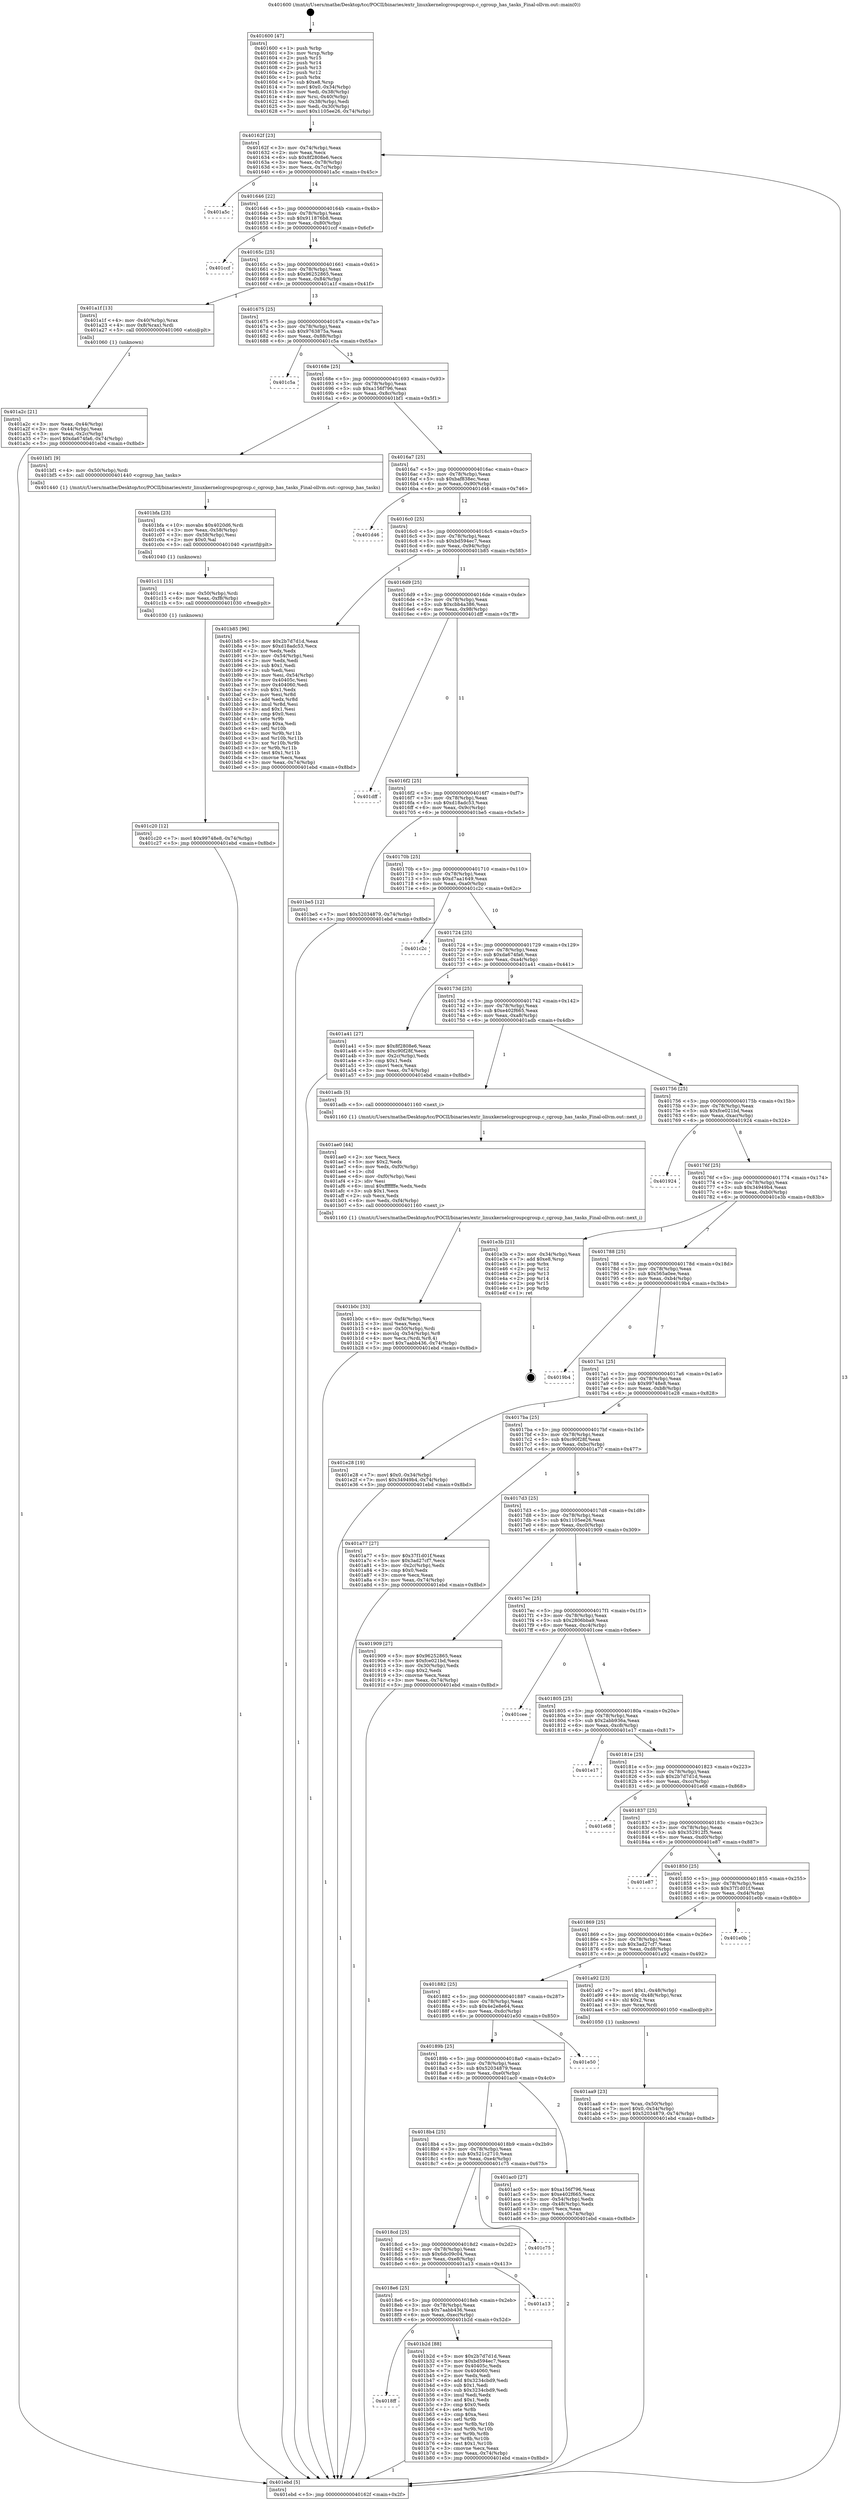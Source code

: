 digraph "0x401600" {
  label = "0x401600 (/mnt/c/Users/mathe/Desktop/tcc/POCII/binaries/extr_linuxkernelcgroupcgroup.c_cgroup_has_tasks_Final-ollvm.out::main(0))"
  labelloc = "t"
  node[shape=record]

  Entry [label="",width=0.3,height=0.3,shape=circle,fillcolor=black,style=filled]
  "0x40162f" [label="{
     0x40162f [23]\l
     | [instrs]\l
     &nbsp;&nbsp;0x40162f \<+3\>: mov -0x74(%rbp),%eax\l
     &nbsp;&nbsp;0x401632 \<+2\>: mov %eax,%ecx\l
     &nbsp;&nbsp;0x401634 \<+6\>: sub $0x8f2808e6,%ecx\l
     &nbsp;&nbsp;0x40163a \<+3\>: mov %eax,-0x78(%rbp)\l
     &nbsp;&nbsp;0x40163d \<+3\>: mov %ecx,-0x7c(%rbp)\l
     &nbsp;&nbsp;0x401640 \<+6\>: je 0000000000401a5c \<main+0x45c\>\l
  }"]
  "0x401a5c" [label="{
     0x401a5c\l
  }", style=dashed]
  "0x401646" [label="{
     0x401646 [22]\l
     | [instrs]\l
     &nbsp;&nbsp;0x401646 \<+5\>: jmp 000000000040164b \<main+0x4b\>\l
     &nbsp;&nbsp;0x40164b \<+3\>: mov -0x78(%rbp),%eax\l
     &nbsp;&nbsp;0x40164e \<+5\>: sub $0x911876b8,%eax\l
     &nbsp;&nbsp;0x401653 \<+3\>: mov %eax,-0x80(%rbp)\l
     &nbsp;&nbsp;0x401656 \<+6\>: je 0000000000401ccf \<main+0x6cf\>\l
  }"]
  Exit [label="",width=0.3,height=0.3,shape=circle,fillcolor=black,style=filled,peripheries=2]
  "0x401ccf" [label="{
     0x401ccf\l
  }", style=dashed]
  "0x40165c" [label="{
     0x40165c [25]\l
     | [instrs]\l
     &nbsp;&nbsp;0x40165c \<+5\>: jmp 0000000000401661 \<main+0x61\>\l
     &nbsp;&nbsp;0x401661 \<+3\>: mov -0x78(%rbp),%eax\l
     &nbsp;&nbsp;0x401664 \<+5\>: sub $0x96252865,%eax\l
     &nbsp;&nbsp;0x401669 \<+6\>: mov %eax,-0x84(%rbp)\l
     &nbsp;&nbsp;0x40166f \<+6\>: je 0000000000401a1f \<main+0x41f\>\l
  }"]
  "0x401c20" [label="{
     0x401c20 [12]\l
     | [instrs]\l
     &nbsp;&nbsp;0x401c20 \<+7\>: movl $0x99748e8,-0x74(%rbp)\l
     &nbsp;&nbsp;0x401c27 \<+5\>: jmp 0000000000401ebd \<main+0x8bd\>\l
  }"]
  "0x401a1f" [label="{
     0x401a1f [13]\l
     | [instrs]\l
     &nbsp;&nbsp;0x401a1f \<+4\>: mov -0x40(%rbp),%rax\l
     &nbsp;&nbsp;0x401a23 \<+4\>: mov 0x8(%rax),%rdi\l
     &nbsp;&nbsp;0x401a27 \<+5\>: call 0000000000401060 \<atoi@plt\>\l
     | [calls]\l
     &nbsp;&nbsp;0x401060 \{1\} (unknown)\l
  }"]
  "0x401675" [label="{
     0x401675 [25]\l
     | [instrs]\l
     &nbsp;&nbsp;0x401675 \<+5\>: jmp 000000000040167a \<main+0x7a\>\l
     &nbsp;&nbsp;0x40167a \<+3\>: mov -0x78(%rbp),%eax\l
     &nbsp;&nbsp;0x40167d \<+5\>: sub $0x9763875a,%eax\l
     &nbsp;&nbsp;0x401682 \<+6\>: mov %eax,-0x88(%rbp)\l
     &nbsp;&nbsp;0x401688 \<+6\>: je 0000000000401c5a \<main+0x65a\>\l
  }"]
  "0x401c11" [label="{
     0x401c11 [15]\l
     | [instrs]\l
     &nbsp;&nbsp;0x401c11 \<+4\>: mov -0x50(%rbp),%rdi\l
     &nbsp;&nbsp;0x401c15 \<+6\>: mov %eax,-0xf8(%rbp)\l
     &nbsp;&nbsp;0x401c1b \<+5\>: call 0000000000401030 \<free@plt\>\l
     | [calls]\l
     &nbsp;&nbsp;0x401030 \{1\} (unknown)\l
  }"]
  "0x401c5a" [label="{
     0x401c5a\l
  }", style=dashed]
  "0x40168e" [label="{
     0x40168e [25]\l
     | [instrs]\l
     &nbsp;&nbsp;0x40168e \<+5\>: jmp 0000000000401693 \<main+0x93\>\l
     &nbsp;&nbsp;0x401693 \<+3\>: mov -0x78(%rbp),%eax\l
     &nbsp;&nbsp;0x401696 \<+5\>: sub $0xa156f796,%eax\l
     &nbsp;&nbsp;0x40169b \<+6\>: mov %eax,-0x8c(%rbp)\l
     &nbsp;&nbsp;0x4016a1 \<+6\>: je 0000000000401bf1 \<main+0x5f1\>\l
  }"]
  "0x401bfa" [label="{
     0x401bfa [23]\l
     | [instrs]\l
     &nbsp;&nbsp;0x401bfa \<+10\>: movabs $0x4020d6,%rdi\l
     &nbsp;&nbsp;0x401c04 \<+3\>: mov %eax,-0x58(%rbp)\l
     &nbsp;&nbsp;0x401c07 \<+3\>: mov -0x58(%rbp),%esi\l
     &nbsp;&nbsp;0x401c0a \<+2\>: mov $0x0,%al\l
     &nbsp;&nbsp;0x401c0c \<+5\>: call 0000000000401040 \<printf@plt\>\l
     | [calls]\l
     &nbsp;&nbsp;0x401040 \{1\} (unknown)\l
  }"]
  "0x401bf1" [label="{
     0x401bf1 [9]\l
     | [instrs]\l
     &nbsp;&nbsp;0x401bf1 \<+4\>: mov -0x50(%rbp),%rdi\l
     &nbsp;&nbsp;0x401bf5 \<+5\>: call 0000000000401440 \<cgroup_has_tasks\>\l
     | [calls]\l
     &nbsp;&nbsp;0x401440 \{1\} (/mnt/c/Users/mathe/Desktop/tcc/POCII/binaries/extr_linuxkernelcgroupcgroup.c_cgroup_has_tasks_Final-ollvm.out::cgroup_has_tasks)\l
  }"]
  "0x4016a7" [label="{
     0x4016a7 [25]\l
     | [instrs]\l
     &nbsp;&nbsp;0x4016a7 \<+5\>: jmp 00000000004016ac \<main+0xac\>\l
     &nbsp;&nbsp;0x4016ac \<+3\>: mov -0x78(%rbp),%eax\l
     &nbsp;&nbsp;0x4016af \<+5\>: sub $0xbaf838ec,%eax\l
     &nbsp;&nbsp;0x4016b4 \<+6\>: mov %eax,-0x90(%rbp)\l
     &nbsp;&nbsp;0x4016ba \<+6\>: je 0000000000401d46 \<main+0x746\>\l
  }"]
  "0x4018ff" [label="{
     0x4018ff\l
  }", style=dashed]
  "0x401d46" [label="{
     0x401d46\l
  }", style=dashed]
  "0x4016c0" [label="{
     0x4016c0 [25]\l
     | [instrs]\l
     &nbsp;&nbsp;0x4016c0 \<+5\>: jmp 00000000004016c5 \<main+0xc5\>\l
     &nbsp;&nbsp;0x4016c5 \<+3\>: mov -0x78(%rbp),%eax\l
     &nbsp;&nbsp;0x4016c8 \<+5\>: sub $0xbd594ec7,%eax\l
     &nbsp;&nbsp;0x4016cd \<+6\>: mov %eax,-0x94(%rbp)\l
     &nbsp;&nbsp;0x4016d3 \<+6\>: je 0000000000401b85 \<main+0x585\>\l
  }"]
  "0x401b2d" [label="{
     0x401b2d [88]\l
     | [instrs]\l
     &nbsp;&nbsp;0x401b2d \<+5\>: mov $0x2b7d7d1d,%eax\l
     &nbsp;&nbsp;0x401b32 \<+5\>: mov $0xbd594ec7,%ecx\l
     &nbsp;&nbsp;0x401b37 \<+7\>: mov 0x40405c,%edx\l
     &nbsp;&nbsp;0x401b3e \<+7\>: mov 0x404060,%esi\l
     &nbsp;&nbsp;0x401b45 \<+2\>: mov %edx,%edi\l
     &nbsp;&nbsp;0x401b47 \<+6\>: add $0x3234cbd9,%edi\l
     &nbsp;&nbsp;0x401b4d \<+3\>: sub $0x1,%edi\l
     &nbsp;&nbsp;0x401b50 \<+6\>: sub $0x3234cbd9,%edi\l
     &nbsp;&nbsp;0x401b56 \<+3\>: imul %edi,%edx\l
     &nbsp;&nbsp;0x401b59 \<+3\>: and $0x1,%edx\l
     &nbsp;&nbsp;0x401b5c \<+3\>: cmp $0x0,%edx\l
     &nbsp;&nbsp;0x401b5f \<+4\>: sete %r8b\l
     &nbsp;&nbsp;0x401b63 \<+3\>: cmp $0xa,%esi\l
     &nbsp;&nbsp;0x401b66 \<+4\>: setl %r9b\l
     &nbsp;&nbsp;0x401b6a \<+3\>: mov %r8b,%r10b\l
     &nbsp;&nbsp;0x401b6d \<+3\>: and %r9b,%r10b\l
     &nbsp;&nbsp;0x401b70 \<+3\>: xor %r9b,%r8b\l
     &nbsp;&nbsp;0x401b73 \<+3\>: or %r8b,%r10b\l
     &nbsp;&nbsp;0x401b76 \<+4\>: test $0x1,%r10b\l
     &nbsp;&nbsp;0x401b7a \<+3\>: cmovne %ecx,%eax\l
     &nbsp;&nbsp;0x401b7d \<+3\>: mov %eax,-0x74(%rbp)\l
     &nbsp;&nbsp;0x401b80 \<+5\>: jmp 0000000000401ebd \<main+0x8bd\>\l
  }"]
  "0x401b85" [label="{
     0x401b85 [96]\l
     | [instrs]\l
     &nbsp;&nbsp;0x401b85 \<+5\>: mov $0x2b7d7d1d,%eax\l
     &nbsp;&nbsp;0x401b8a \<+5\>: mov $0xd18adc53,%ecx\l
     &nbsp;&nbsp;0x401b8f \<+2\>: xor %edx,%edx\l
     &nbsp;&nbsp;0x401b91 \<+3\>: mov -0x54(%rbp),%esi\l
     &nbsp;&nbsp;0x401b94 \<+2\>: mov %edx,%edi\l
     &nbsp;&nbsp;0x401b96 \<+3\>: sub $0x1,%edi\l
     &nbsp;&nbsp;0x401b99 \<+2\>: sub %edi,%esi\l
     &nbsp;&nbsp;0x401b9b \<+3\>: mov %esi,-0x54(%rbp)\l
     &nbsp;&nbsp;0x401b9e \<+7\>: mov 0x40405c,%esi\l
     &nbsp;&nbsp;0x401ba5 \<+7\>: mov 0x404060,%edi\l
     &nbsp;&nbsp;0x401bac \<+3\>: sub $0x1,%edx\l
     &nbsp;&nbsp;0x401baf \<+3\>: mov %esi,%r8d\l
     &nbsp;&nbsp;0x401bb2 \<+3\>: add %edx,%r8d\l
     &nbsp;&nbsp;0x401bb5 \<+4\>: imul %r8d,%esi\l
     &nbsp;&nbsp;0x401bb9 \<+3\>: and $0x1,%esi\l
     &nbsp;&nbsp;0x401bbc \<+3\>: cmp $0x0,%esi\l
     &nbsp;&nbsp;0x401bbf \<+4\>: sete %r9b\l
     &nbsp;&nbsp;0x401bc3 \<+3\>: cmp $0xa,%edi\l
     &nbsp;&nbsp;0x401bc6 \<+4\>: setl %r10b\l
     &nbsp;&nbsp;0x401bca \<+3\>: mov %r9b,%r11b\l
     &nbsp;&nbsp;0x401bcd \<+3\>: and %r10b,%r11b\l
     &nbsp;&nbsp;0x401bd0 \<+3\>: xor %r10b,%r9b\l
     &nbsp;&nbsp;0x401bd3 \<+3\>: or %r9b,%r11b\l
     &nbsp;&nbsp;0x401bd6 \<+4\>: test $0x1,%r11b\l
     &nbsp;&nbsp;0x401bda \<+3\>: cmovne %ecx,%eax\l
     &nbsp;&nbsp;0x401bdd \<+3\>: mov %eax,-0x74(%rbp)\l
     &nbsp;&nbsp;0x401be0 \<+5\>: jmp 0000000000401ebd \<main+0x8bd\>\l
  }"]
  "0x4016d9" [label="{
     0x4016d9 [25]\l
     | [instrs]\l
     &nbsp;&nbsp;0x4016d9 \<+5\>: jmp 00000000004016de \<main+0xde\>\l
     &nbsp;&nbsp;0x4016de \<+3\>: mov -0x78(%rbp),%eax\l
     &nbsp;&nbsp;0x4016e1 \<+5\>: sub $0xcbb4a386,%eax\l
     &nbsp;&nbsp;0x4016e6 \<+6\>: mov %eax,-0x98(%rbp)\l
     &nbsp;&nbsp;0x4016ec \<+6\>: je 0000000000401dff \<main+0x7ff\>\l
  }"]
  "0x4018e6" [label="{
     0x4018e6 [25]\l
     | [instrs]\l
     &nbsp;&nbsp;0x4018e6 \<+5\>: jmp 00000000004018eb \<main+0x2eb\>\l
     &nbsp;&nbsp;0x4018eb \<+3\>: mov -0x78(%rbp),%eax\l
     &nbsp;&nbsp;0x4018ee \<+5\>: sub $0x7aabb436,%eax\l
     &nbsp;&nbsp;0x4018f3 \<+6\>: mov %eax,-0xec(%rbp)\l
     &nbsp;&nbsp;0x4018f9 \<+6\>: je 0000000000401b2d \<main+0x52d\>\l
  }"]
  "0x401dff" [label="{
     0x401dff\l
  }", style=dashed]
  "0x4016f2" [label="{
     0x4016f2 [25]\l
     | [instrs]\l
     &nbsp;&nbsp;0x4016f2 \<+5\>: jmp 00000000004016f7 \<main+0xf7\>\l
     &nbsp;&nbsp;0x4016f7 \<+3\>: mov -0x78(%rbp),%eax\l
     &nbsp;&nbsp;0x4016fa \<+5\>: sub $0xd18adc53,%eax\l
     &nbsp;&nbsp;0x4016ff \<+6\>: mov %eax,-0x9c(%rbp)\l
     &nbsp;&nbsp;0x401705 \<+6\>: je 0000000000401be5 \<main+0x5e5\>\l
  }"]
  "0x401a13" [label="{
     0x401a13\l
  }", style=dashed]
  "0x401be5" [label="{
     0x401be5 [12]\l
     | [instrs]\l
     &nbsp;&nbsp;0x401be5 \<+7\>: movl $0x52034879,-0x74(%rbp)\l
     &nbsp;&nbsp;0x401bec \<+5\>: jmp 0000000000401ebd \<main+0x8bd\>\l
  }"]
  "0x40170b" [label="{
     0x40170b [25]\l
     | [instrs]\l
     &nbsp;&nbsp;0x40170b \<+5\>: jmp 0000000000401710 \<main+0x110\>\l
     &nbsp;&nbsp;0x401710 \<+3\>: mov -0x78(%rbp),%eax\l
     &nbsp;&nbsp;0x401713 \<+5\>: sub $0xd7aa1649,%eax\l
     &nbsp;&nbsp;0x401718 \<+6\>: mov %eax,-0xa0(%rbp)\l
     &nbsp;&nbsp;0x40171e \<+6\>: je 0000000000401c2c \<main+0x62c\>\l
  }"]
  "0x4018cd" [label="{
     0x4018cd [25]\l
     | [instrs]\l
     &nbsp;&nbsp;0x4018cd \<+5\>: jmp 00000000004018d2 \<main+0x2d2\>\l
     &nbsp;&nbsp;0x4018d2 \<+3\>: mov -0x78(%rbp),%eax\l
     &nbsp;&nbsp;0x4018d5 \<+5\>: sub $0x6dc09c04,%eax\l
     &nbsp;&nbsp;0x4018da \<+6\>: mov %eax,-0xe8(%rbp)\l
     &nbsp;&nbsp;0x4018e0 \<+6\>: je 0000000000401a13 \<main+0x413\>\l
  }"]
  "0x401c2c" [label="{
     0x401c2c\l
  }", style=dashed]
  "0x401724" [label="{
     0x401724 [25]\l
     | [instrs]\l
     &nbsp;&nbsp;0x401724 \<+5\>: jmp 0000000000401729 \<main+0x129\>\l
     &nbsp;&nbsp;0x401729 \<+3\>: mov -0x78(%rbp),%eax\l
     &nbsp;&nbsp;0x40172c \<+5\>: sub $0xda674fa6,%eax\l
     &nbsp;&nbsp;0x401731 \<+6\>: mov %eax,-0xa4(%rbp)\l
     &nbsp;&nbsp;0x401737 \<+6\>: je 0000000000401a41 \<main+0x441\>\l
  }"]
  "0x401c75" [label="{
     0x401c75\l
  }", style=dashed]
  "0x401a41" [label="{
     0x401a41 [27]\l
     | [instrs]\l
     &nbsp;&nbsp;0x401a41 \<+5\>: mov $0x8f2808e6,%eax\l
     &nbsp;&nbsp;0x401a46 \<+5\>: mov $0xc90f28f,%ecx\l
     &nbsp;&nbsp;0x401a4b \<+3\>: mov -0x2c(%rbp),%edx\l
     &nbsp;&nbsp;0x401a4e \<+3\>: cmp $0x1,%edx\l
     &nbsp;&nbsp;0x401a51 \<+3\>: cmovl %ecx,%eax\l
     &nbsp;&nbsp;0x401a54 \<+3\>: mov %eax,-0x74(%rbp)\l
     &nbsp;&nbsp;0x401a57 \<+5\>: jmp 0000000000401ebd \<main+0x8bd\>\l
  }"]
  "0x40173d" [label="{
     0x40173d [25]\l
     | [instrs]\l
     &nbsp;&nbsp;0x40173d \<+5\>: jmp 0000000000401742 \<main+0x142\>\l
     &nbsp;&nbsp;0x401742 \<+3\>: mov -0x78(%rbp),%eax\l
     &nbsp;&nbsp;0x401745 \<+5\>: sub $0xe402f665,%eax\l
     &nbsp;&nbsp;0x40174a \<+6\>: mov %eax,-0xa8(%rbp)\l
     &nbsp;&nbsp;0x401750 \<+6\>: je 0000000000401adb \<main+0x4db\>\l
  }"]
  "0x401b0c" [label="{
     0x401b0c [33]\l
     | [instrs]\l
     &nbsp;&nbsp;0x401b0c \<+6\>: mov -0xf4(%rbp),%ecx\l
     &nbsp;&nbsp;0x401b12 \<+3\>: imul %eax,%ecx\l
     &nbsp;&nbsp;0x401b15 \<+4\>: mov -0x50(%rbp),%rdi\l
     &nbsp;&nbsp;0x401b19 \<+4\>: movslq -0x54(%rbp),%r8\l
     &nbsp;&nbsp;0x401b1d \<+4\>: mov %ecx,(%rdi,%r8,4)\l
     &nbsp;&nbsp;0x401b21 \<+7\>: movl $0x7aabb436,-0x74(%rbp)\l
     &nbsp;&nbsp;0x401b28 \<+5\>: jmp 0000000000401ebd \<main+0x8bd\>\l
  }"]
  "0x401adb" [label="{
     0x401adb [5]\l
     | [instrs]\l
     &nbsp;&nbsp;0x401adb \<+5\>: call 0000000000401160 \<next_i\>\l
     | [calls]\l
     &nbsp;&nbsp;0x401160 \{1\} (/mnt/c/Users/mathe/Desktop/tcc/POCII/binaries/extr_linuxkernelcgroupcgroup.c_cgroup_has_tasks_Final-ollvm.out::next_i)\l
  }"]
  "0x401756" [label="{
     0x401756 [25]\l
     | [instrs]\l
     &nbsp;&nbsp;0x401756 \<+5\>: jmp 000000000040175b \<main+0x15b\>\l
     &nbsp;&nbsp;0x40175b \<+3\>: mov -0x78(%rbp),%eax\l
     &nbsp;&nbsp;0x40175e \<+5\>: sub $0xfce021bd,%eax\l
     &nbsp;&nbsp;0x401763 \<+6\>: mov %eax,-0xac(%rbp)\l
     &nbsp;&nbsp;0x401769 \<+6\>: je 0000000000401924 \<main+0x324\>\l
  }"]
  "0x401ae0" [label="{
     0x401ae0 [44]\l
     | [instrs]\l
     &nbsp;&nbsp;0x401ae0 \<+2\>: xor %ecx,%ecx\l
     &nbsp;&nbsp;0x401ae2 \<+5\>: mov $0x2,%edx\l
     &nbsp;&nbsp;0x401ae7 \<+6\>: mov %edx,-0xf0(%rbp)\l
     &nbsp;&nbsp;0x401aed \<+1\>: cltd\l
     &nbsp;&nbsp;0x401aee \<+6\>: mov -0xf0(%rbp),%esi\l
     &nbsp;&nbsp;0x401af4 \<+2\>: idiv %esi\l
     &nbsp;&nbsp;0x401af6 \<+6\>: imul $0xfffffffe,%edx,%edx\l
     &nbsp;&nbsp;0x401afc \<+3\>: sub $0x1,%ecx\l
     &nbsp;&nbsp;0x401aff \<+2\>: sub %ecx,%edx\l
     &nbsp;&nbsp;0x401b01 \<+6\>: mov %edx,-0xf4(%rbp)\l
     &nbsp;&nbsp;0x401b07 \<+5\>: call 0000000000401160 \<next_i\>\l
     | [calls]\l
     &nbsp;&nbsp;0x401160 \{1\} (/mnt/c/Users/mathe/Desktop/tcc/POCII/binaries/extr_linuxkernelcgroupcgroup.c_cgroup_has_tasks_Final-ollvm.out::next_i)\l
  }"]
  "0x401924" [label="{
     0x401924\l
  }", style=dashed]
  "0x40176f" [label="{
     0x40176f [25]\l
     | [instrs]\l
     &nbsp;&nbsp;0x40176f \<+5\>: jmp 0000000000401774 \<main+0x174\>\l
     &nbsp;&nbsp;0x401774 \<+3\>: mov -0x78(%rbp),%eax\l
     &nbsp;&nbsp;0x401777 \<+5\>: sub $0x34949b4,%eax\l
     &nbsp;&nbsp;0x40177c \<+6\>: mov %eax,-0xb0(%rbp)\l
     &nbsp;&nbsp;0x401782 \<+6\>: je 0000000000401e3b \<main+0x83b\>\l
  }"]
  "0x4018b4" [label="{
     0x4018b4 [25]\l
     | [instrs]\l
     &nbsp;&nbsp;0x4018b4 \<+5\>: jmp 00000000004018b9 \<main+0x2b9\>\l
     &nbsp;&nbsp;0x4018b9 \<+3\>: mov -0x78(%rbp),%eax\l
     &nbsp;&nbsp;0x4018bc \<+5\>: sub $0x521c2710,%eax\l
     &nbsp;&nbsp;0x4018c1 \<+6\>: mov %eax,-0xe4(%rbp)\l
     &nbsp;&nbsp;0x4018c7 \<+6\>: je 0000000000401c75 \<main+0x675\>\l
  }"]
  "0x401e3b" [label="{
     0x401e3b [21]\l
     | [instrs]\l
     &nbsp;&nbsp;0x401e3b \<+3\>: mov -0x34(%rbp),%eax\l
     &nbsp;&nbsp;0x401e3e \<+7\>: add $0xe8,%rsp\l
     &nbsp;&nbsp;0x401e45 \<+1\>: pop %rbx\l
     &nbsp;&nbsp;0x401e46 \<+2\>: pop %r12\l
     &nbsp;&nbsp;0x401e48 \<+2\>: pop %r13\l
     &nbsp;&nbsp;0x401e4a \<+2\>: pop %r14\l
     &nbsp;&nbsp;0x401e4c \<+2\>: pop %r15\l
     &nbsp;&nbsp;0x401e4e \<+1\>: pop %rbp\l
     &nbsp;&nbsp;0x401e4f \<+1\>: ret\l
  }"]
  "0x401788" [label="{
     0x401788 [25]\l
     | [instrs]\l
     &nbsp;&nbsp;0x401788 \<+5\>: jmp 000000000040178d \<main+0x18d\>\l
     &nbsp;&nbsp;0x40178d \<+3\>: mov -0x78(%rbp),%eax\l
     &nbsp;&nbsp;0x401790 \<+5\>: sub $0x565a0ee,%eax\l
     &nbsp;&nbsp;0x401795 \<+6\>: mov %eax,-0xb4(%rbp)\l
     &nbsp;&nbsp;0x40179b \<+6\>: je 00000000004019b4 \<main+0x3b4\>\l
  }"]
  "0x401ac0" [label="{
     0x401ac0 [27]\l
     | [instrs]\l
     &nbsp;&nbsp;0x401ac0 \<+5\>: mov $0xa156f796,%eax\l
     &nbsp;&nbsp;0x401ac5 \<+5\>: mov $0xe402f665,%ecx\l
     &nbsp;&nbsp;0x401aca \<+3\>: mov -0x54(%rbp),%edx\l
     &nbsp;&nbsp;0x401acd \<+3\>: cmp -0x48(%rbp),%edx\l
     &nbsp;&nbsp;0x401ad0 \<+3\>: cmovl %ecx,%eax\l
     &nbsp;&nbsp;0x401ad3 \<+3\>: mov %eax,-0x74(%rbp)\l
     &nbsp;&nbsp;0x401ad6 \<+5\>: jmp 0000000000401ebd \<main+0x8bd\>\l
  }"]
  "0x4019b4" [label="{
     0x4019b4\l
  }", style=dashed]
  "0x4017a1" [label="{
     0x4017a1 [25]\l
     | [instrs]\l
     &nbsp;&nbsp;0x4017a1 \<+5\>: jmp 00000000004017a6 \<main+0x1a6\>\l
     &nbsp;&nbsp;0x4017a6 \<+3\>: mov -0x78(%rbp),%eax\l
     &nbsp;&nbsp;0x4017a9 \<+5\>: sub $0x99748e8,%eax\l
     &nbsp;&nbsp;0x4017ae \<+6\>: mov %eax,-0xb8(%rbp)\l
     &nbsp;&nbsp;0x4017b4 \<+6\>: je 0000000000401e28 \<main+0x828\>\l
  }"]
  "0x40189b" [label="{
     0x40189b [25]\l
     | [instrs]\l
     &nbsp;&nbsp;0x40189b \<+5\>: jmp 00000000004018a0 \<main+0x2a0\>\l
     &nbsp;&nbsp;0x4018a0 \<+3\>: mov -0x78(%rbp),%eax\l
     &nbsp;&nbsp;0x4018a3 \<+5\>: sub $0x52034879,%eax\l
     &nbsp;&nbsp;0x4018a8 \<+6\>: mov %eax,-0xe0(%rbp)\l
     &nbsp;&nbsp;0x4018ae \<+6\>: je 0000000000401ac0 \<main+0x4c0\>\l
  }"]
  "0x401e28" [label="{
     0x401e28 [19]\l
     | [instrs]\l
     &nbsp;&nbsp;0x401e28 \<+7\>: movl $0x0,-0x34(%rbp)\l
     &nbsp;&nbsp;0x401e2f \<+7\>: movl $0x34949b4,-0x74(%rbp)\l
     &nbsp;&nbsp;0x401e36 \<+5\>: jmp 0000000000401ebd \<main+0x8bd\>\l
  }"]
  "0x4017ba" [label="{
     0x4017ba [25]\l
     | [instrs]\l
     &nbsp;&nbsp;0x4017ba \<+5\>: jmp 00000000004017bf \<main+0x1bf\>\l
     &nbsp;&nbsp;0x4017bf \<+3\>: mov -0x78(%rbp),%eax\l
     &nbsp;&nbsp;0x4017c2 \<+5\>: sub $0xc90f28f,%eax\l
     &nbsp;&nbsp;0x4017c7 \<+6\>: mov %eax,-0xbc(%rbp)\l
     &nbsp;&nbsp;0x4017cd \<+6\>: je 0000000000401a77 \<main+0x477\>\l
  }"]
  "0x401e50" [label="{
     0x401e50\l
  }", style=dashed]
  "0x401a77" [label="{
     0x401a77 [27]\l
     | [instrs]\l
     &nbsp;&nbsp;0x401a77 \<+5\>: mov $0x37f1d01f,%eax\l
     &nbsp;&nbsp;0x401a7c \<+5\>: mov $0x3ad27cf7,%ecx\l
     &nbsp;&nbsp;0x401a81 \<+3\>: mov -0x2c(%rbp),%edx\l
     &nbsp;&nbsp;0x401a84 \<+3\>: cmp $0x0,%edx\l
     &nbsp;&nbsp;0x401a87 \<+3\>: cmove %ecx,%eax\l
     &nbsp;&nbsp;0x401a8a \<+3\>: mov %eax,-0x74(%rbp)\l
     &nbsp;&nbsp;0x401a8d \<+5\>: jmp 0000000000401ebd \<main+0x8bd\>\l
  }"]
  "0x4017d3" [label="{
     0x4017d3 [25]\l
     | [instrs]\l
     &nbsp;&nbsp;0x4017d3 \<+5\>: jmp 00000000004017d8 \<main+0x1d8\>\l
     &nbsp;&nbsp;0x4017d8 \<+3\>: mov -0x78(%rbp),%eax\l
     &nbsp;&nbsp;0x4017db \<+5\>: sub $0x1105ee26,%eax\l
     &nbsp;&nbsp;0x4017e0 \<+6\>: mov %eax,-0xc0(%rbp)\l
     &nbsp;&nbsp;0x4017e6 \<+6\>: je 0000000000401909 \<main+0x309\>\l
  }"]
  "0x401aa9" [label="{
     0x401aa9 [23]\l
     | [instrs]\l
     &nbsp;&nbsp;0x401aa9 \<+4\>: mov %rax,-0x50(%rbp)\l
     &nbsp;&nbsp;0x401aad \<+7\>: movl $0x0,-0x54(%rbp)\l
     &nbsp;&nbsp;0x401ab4 \<+7\>: movl $0x52034879,-0x74(%rbp)\l
     &nbsp;&nbsp;0x401abb \<+5\>: jmp 0000000000401ebd \<main+0x8bd\>\l
  }"]
  "0x401909" [label="{
     0x401909 [27]\l
     | [instrs]\l
     &nbsp;&nbsp;0x401909 \<+5\>: mov $0x96252865,%eax\l
     &nbsp;&nbsp;0x40190e \<+5\>: mov $0xfce021bd,%ecx\l
     &nbsp;&nbsp;0x401913 \<+3\>: mov -0x30(%rbp),%edx\l
     &nbsp;&nbsp;0x401916 \<+3\>: cmp $0x2,%edx\l
     &nbsp;&nbsp;0x401919 \<+3\>: cmovne %ecx,%eax\l
     &nbsp;&nbsp;0x40191c \<+3\>: mov %eax,-0x74(%rbp)\l
     &nbsp;&nbsp;0x40191f \<+5\>: jmp 0000000000401ebd \<main+0x8bd\>\l
  }"]
  "0x4017ec" [label="{
     0x4017ec [25]\l
     | [instrs]\l
     &nbsp;&nbsp;0x4017ec \<+5\>: jmp 00000000004017f1 \<main+0x1f1\>\l
     &nbsp;&nbsp;0x4017f1 \<+3\>: mov -0x78(%rbp),%eax\l
     &nbsp;&nbsp;0x4017f4 \<+5\>: sub $0x2806bba9,%eax\l
     &nbsp;&nbsp;0x4017f9 \<+6\>: mov %eax,-0xc4(%rbp)\l
     &nbsp;&nbsp;0x4017ff \<+6\>: je 0000000000401cee \<main+0x6ee\>\l
  }"]
  "0x401ebd" [label="{
     0x401ebd [5]\l
     | [instrs]\l
     &nbsp;&nbsp;0x401ebd \<+5\>: jmp 000000000040162f \<main+0x2f\>\l
  }"]
  "0x401600" [label="{
     0x401600 [47]\l
     | [instrs]\l
     &nbsp;&nbsp;0x401600 \<+1\>: push %rbp\l
     &nbsp;&nbsp;0x401601 \<+3\>: mov %rsp,%rbp\l
     &nbsp;&nbsp;0x401604 \<+2\>: push %r15\l
     &nbsp;&nbsp;0x401606 \<+2\>: push %r14\l
     &nbsp;&nbsp;0x401608 \<+2\>: push %r13\l
     &nbsp;&nbsp;0x40160a \<+2\>: push %r12\l
     &nbsp;&nbsp;0x40160c \<+1\>: push %rbx\l
     &nbsp;&nbsp;0x40160d \<+7\>: sub $0xe8,%rsp\l
     &nbsp;&nbsp;0x401614 \<+7\>: movl $0x0,-0x34(%rbp)\l
     &nbsp;&nbsp;0x40161b \<+3\>: mov %edi,-0x38(%rbp)\l
     &nbsp;&nbsp;0x40161e \<+4\>: mov %rsi,-0x40(%rbp)\l
     &nbsp;&nbsp;0x401622 \<+3\>: mov -0x38(%rbp),%edi\l
     &nbsp;&nbsp;0x401625 \<+3\>: mov %edi,-0x30(%rbp)\l
     &nbsp;&nbsp;0x401628 \<+7\>: movl $0x1105ee26,-0x74(%rbp)\l
  }"]
  "0x401a2c" [label="{
     0x401a2c [21]\l
     | [instrs]\l
     &nbsp;&nbsp;0x401a2c \<+3\>: mov %eax,-0x44(%rbp)\l
     &nbsp;&nbsp;0x401a2f \<+3\>: mov -0x44(%rbp),%eax\l
     &nbsp;&nbsp;0x401a32 \<+3\>: mov %eax,-0x2c(%rbp)\l
     &nbsp;&nbsp;0x401a35 \<+7\>: movl $0xda674fa6,-0x74(%rbp)\l
     &nbsp;&nbsp;0x401a3c \<+5\>: jmp 0000000000401ebd \<main+0x8bd\>\l
  }"]
  "0x401882" [label="{
     0x401882 [25]\l
     | [instrs]\l
     &nbsp;&nbsp;0x401882 \<+5\>: jmp 0000000000401887 \<main+0x287\>\l
     &nbsp;&nbsp;0x401887 \<+3\>: mov -0x78(%rbp),%eax\l
     &nbsp;&nbsp;0x40188a \<+5\>: sub $0x4e2e8e64,%eax\l
     &nbsp;&nbsp;0x40188f \<+6\>: mov %eax,-0xdc(%rbp)\l
     &nbsp;&nbsp;0x401895 \<+6\>: je 0000000000401e50 \<main+0x850\>\l
  }"]
  "0x401cee" [label="{
     0x401cee\l
  }", style=dashed]
  "0x401805" [label="{
     0x401805 [25]\l
     | [instrs]\l
     &nbsp;&nbsp;0x401805 \<+5\>: jmp 000000000040180a \<main+0x20a\>\l
     &nbsp;&nbsp;0x40180a \<+3\>: mov -0x78(%rbp),%eax\l
     &nbsp;&nbsp;0x40180d \<+5\>: sub $0x2abb936a,%eax\l
     &nbsp;&nbsp;0x401812 \<+6\>: mov %eax,-0xc8(%rbp)\l
     &nbsp;&nbsp;0x401818 \<+6\>: je 0000000000401e17 \<main+0x817\>\l
  }"]
  "0x401a92" [label="{
     0x401a92 [23]\l
     | [instrs]\l
     &nbsp;&nbsp;0x401a92 \<+7\>: movl $0x1,-0x48(%rbp)\l
     &nbsp;&nbsp;0x401a99 \<+4\>: movslq -0x48(%rbp),%rax\l
     &nbsp;&nbsp;0x401a9d \<+4\>: shl $0x2,%rax\l
     &nbsp;&nbsp;0x401aa1 \<+3\>: mov %rax,%rdi\l
     &nbsp;&nbsp;0x401aa4 \<+5\>: call 0000000000401050 \<malloc@plt\>\l
     | [calls]\l
     &nbsp;&nbsp;0x401050 \{1\} (unknown)\l
  }"]
  "0x401e17" [label="{
     0x401e17\l
  }", style=dashed]
  "0x40181e" [label="{
     0x40181e [25]\l
     | [instrs]\l
     &nbsp;&nbsp;0x40181e \<+5\>: jmp 0000000000401823 \<main+0x223\>\l
     &nbsp;&nbsp;0x401823 \<+3\>: mov -0x78(%rbp),%eax\l
     &nbsp;&nbsp;0x401826 \<+5\>: sub $0x2b7d7d1d,%eax\l
     &nbsp;&nbsp;0x40182b \<+6\>: mov %eax,-0xcc(%rbp)\l
     &nbsp;&nbsp;0x401831 \<+6\>: je 0000000000401e68 \<main+0x868\>\l
  }"]
  "0x401869" [label="{
     0x401869 [25]\l
     | [instrs]\l
     &nbsp;&nbsp;0x401869 \<+5\>: jmp 000000000040186e \<main+0x26e\>\l
     &nbsp;&nbsp;0x40186e \<+3\>: mov -0x78(%rbp),%eax\l
     &nbsp;&nbsp;0x401871 \<+5\>: sub $0x3ad27cf7,%eax\l
     &nbsp;&nbsp;0x401876 \<+6\>: mov %eax,-0xd8(%rbp)\l
     &nbsp;&nbsp;0x40187c \<+6\>: je 0000000000401a92 \<main+0x492\>\l
  }"]
  "0x401e68" [label="{
     0x401e68\l
  }", style=dashed]
  "0x401837" [label="{
     0x401837 [25]\l
     | [instrs]\l
     &nbsp;&nbsp;0x401837 \<+5\>: jmp 000000000040183c \<main+0x23c\>\l
     &nbsp;&nbsp;0x40183c \<+3\>: mov -0x78(%rbp),%eax\l
     &nbsp;&nbsp;0x40183f \<+5\>: sub $0x352912f5,%eax\l
     &nbsp;&nbsp;0x401844 \<+6\>: mov %eax,-0xd0(%rbp)\l
     &nbsp;&nbsp;0x40184a \<+6\>: je 0000000000401e87 \<main+0x887\>\l
  }"]
  "0x401e0b" [label="{
     0x401e0b\l
  }", style=dashed]
  "0x401e87" [label="{
     0x401e87\l
  }", style=dashed]
  "0x401850" [label="{
     0x401850 [25]\l
     | [instrs]\l
     &nbsp;&nbsp;0x401850 \<+5\>: jmp 0000000000401855 \<main+0x255\>\l
     &nbsp;&nbsp;0x401855 \<+3\>: mov -0x78(%rbp),%eax\l
     &nbsp;&nbsp;0x401858 \<+5\>: sub $0x37f1d01f,%eax\l
     &nbsp;&nbsp;0x40185d \<+6\>: mov %eax,-0xd4(%rbp)\l
     &nbsp;&nbsp;0x401863 \<+6\>: je 0000000000401e0b \<main+0x80b\>\l
  }"]
  Entry -> "0x401600" [label=" 1"]
  "0x40162f" -> "0x401a5c" [label=" 0"]
  "0x40162f" -> "0x401646" [label=" 14"]
  "0x401e3b" -> Exit [label=" 1"]
  "0x401646" -> "0x401ccf" [label=" 0"]
  "0x401646" -> "0x40165c" [label=" 14"]
  "0x401e28" -> "0x401ebd" [label=" 1"]
  "0x40165c" -> "0x401a1f" [label=" 1"]
  "0x40165c" -> "0x401675" [label=" 13"]
  "0x401c20" -> "0x401ebd" [label=" 1"]
  "0x401675" -> "0x401c5a" [label=" 0"]
  "0x401675" -> "0x40168e" [label=" 13"]
  "0x401c11" -> "0x401c20" [label=" 1"]
  "0x40168e" -> "0x401bf1" [label=" 1"]
  "0x40168e" -> "0x4016a7" [label=" 12"]
  "0x401bfa" -> "0x401c11" [label=" 1"]
  "0x4016a7" -> "0x401d46" [label=" 0"]
  "0x4016a7" -> "0x4016c0" [label=" 12"]
  "0x401bf1" -> "0x401bfa" [label=" 1"]
  "0x4016c0" -> "0x401b85" [label=" 1"]
  "0x4016c0" -> "0x4016d9" [label=" 11"]
  "0x401be5" -> "0x401ebd" [label=" 1"]
  "0x4016d9" -> "0x401dff" [label=" 0"]
  "0x4016d9" -> "0x4016f2" [label=" 11"]
  "0x401b2d" -> "0x401ebd" [label=" 1"]
  "0x4016f2" -> "0x401be5" [label=" 1"]
  "0x4016f2" -> "0x40170b" [label=" 10"]
  "0x4018e6" -> "0x4018ff" [label=" 0"]
  "0x40170b" -> "0x401c2c" [label=" 0"]
  "0x40170b" -> "0x401724" [label=" 10"]
  "0x401b85" -> "0x401ebd" [label=" 1"]
  "0x401724" -> "0x401a41" [label=" 1"]
  "0x401724" -> "0x40173d" [label=" 9"]
  "0x4018cd" -> "0x4018e6" [label=" 1"]
  "0x40173d" -> "0x401adb" [label=" 1"]
  "0x40173d" -> "0x401756" [label=" 8"]
  "0x4018e6" -> "0x401b2d" [label=" 1"]
  "0x401756" -> "0x401924" [label=" 0"]
  "0x401756" -> "0x40176f" [label=" 8"]
  "0x4018b4" -> "0x4018cd" [label=" 1"]
  "0x40176f" -> "0x401e3b" [label=" 1"]
  "0x40176f" -> "0x401788" [label=" 7"]
  "0x4018b4" -> "0x401c75" [label=" 0"]
  "0x401788" -> "0x4019b4" [label=" 0"]
  "0x401788" -> "0x4017a1" [label=" 7"]
  "0x4018cd" -> "0x401a13" [label=" 0"]
  "0x4017a1" -> "0x401e28" [label=" 1"]
  "0x4017a1" -> "0x4017ba" [label=" 6"]
  "0x401ae0" -> "0x401b0c" [label=" 1"]
  "0x4017ba" -> "0x401a77" [label=" 1"]
  "0x4017ba" -> "0x4017d3" [label=" 5"]
  "0x401adb" -> "0x401ae0" [label=" 1"]
  "0x4017d3" -> "0x401909" [label=" 1"]
  "0x4017d3" -> "0x4017ec" [label=" 4"]
  "0x401909" -> "0x401ebd" [label=" 1"]
  "0x401600" -> "0x40162f" [label=" 1"]
  "0x401ebd" -> "0x40162f" [label=" 13"]
  "0x401a1f" -> "0x401a2c" [label=" 1"]
  "0x401a2c" -> "0x401ebd" [label=" 1"]
  "0x401a41" -> "0x401ebd" [label=" 1"]
  "0x401a77" -> "0x401ebd" [label=" 1"]
  "0x40189b" -> "0x4018b4" [label=" 1"]
  "0x4017ec" -> "0x401cee" [label=" 0"]
  "0x4017ec" -> "0x401805" [label=" 4"]
  "0x40189b" -> "0x401ac0" [label=" 2"]
  "0x401805" -> "0x401e17" [label=" 0"]
  "0x401805" -> "0x40181e" [label=" 4"]
  "0x401b0c" -> "0x401ebd" [label=" 1"]
  "0x40181e" -> "0x401e68" [label=" 0"]
  "0x40181e" -> "0x401837" [label=" 4"]
  "0x401882" -> "0x401e50" [label=" 0"]
  "0x401837" -> "0x401e87" [label=" 0"]
  "0x401837" -> "0x401850" [label=" 4"]
  "0x401ac0" -> "0x401ebd" [label=" 2"]
  "0x401850" -> "0x401e0b" [label=" 0"]
  "0x401850" -> "0x401869" [label=" 4"]
  "0x401882" -> "0x40189b" [label=" 3"]
  "0x401869" -> "0x401a92" [label=" 1"]
  "0x401869" -> "0x401882" [label=" 3"]
  "0x401a92" -> "0x401aa9" [label=" 1"]
  "0x401aa9" -> "0x401ebd" [label=" 1"]
}
